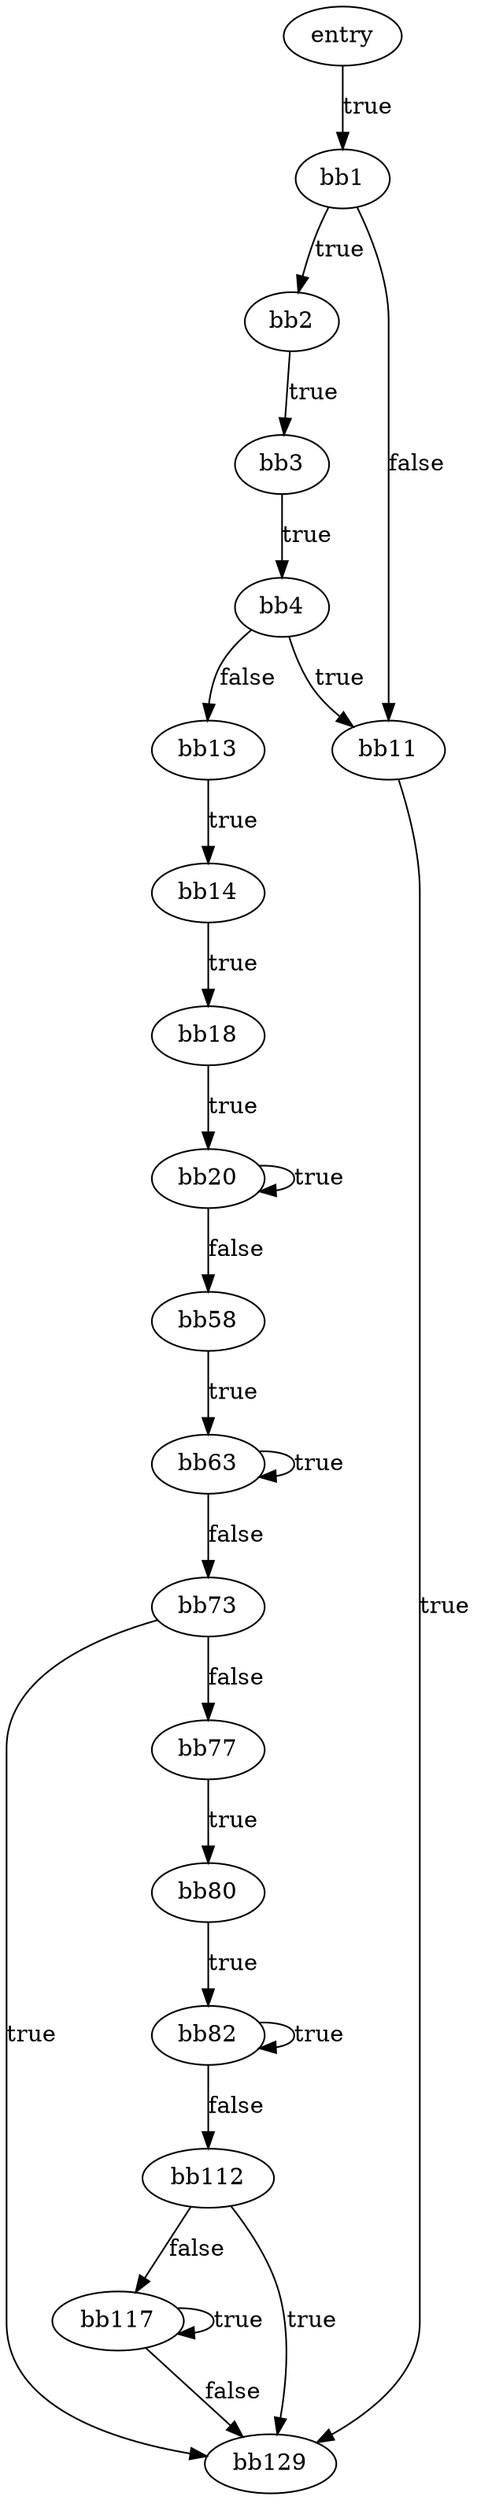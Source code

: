 digraph "cfg" {
  "entry" -> "bb1" [label="true"];
  "bb1" -> "bb2" [label="true"];
  "bb1" -> "bb11" [label="false"];
  "bb2" -> "bb3" [label="true"];
  "bb3" -> "bb4" [label="true"];
  "bb4" -> "bb13" [label="false"];
  "bb4" -> "bb11" [label="true"];
  "bb13" -> "bb14" [label="true"];
  "bb14" -> "bb18" [label="true"];
  "bb18" -> "bb20" [label="true"];
  "bb20" -> "bb20" [label="true"];
  "bb20" -> "bb58" [label="false"];
  "bb58" -> "bb63" [label="true"];
  "bb63" -> "bb63" [label="true"];
  "bb63" -> "bb73" [label="false"];
  "bb73" -> "bb129" [label="true"];
  "bb73" -> "bb77" [label="false"];
  "bb77" -> "bb80" [label="true"];
  "bb80" -> "bb82" [label="true"];
  "bb82" -> "bb82" [label="true"];
  "bb82" -> "bb112" [label="false"];
  "bb112" -> "bb129" [label="true"];
  "bb112" -> "bb117" [label="false"];
  "bb117" -> "bb117" [label="true"];
  "bb117" -> "bb129" [label="false"];
  "bb11" -> "bb129" [label="true"];
  
}